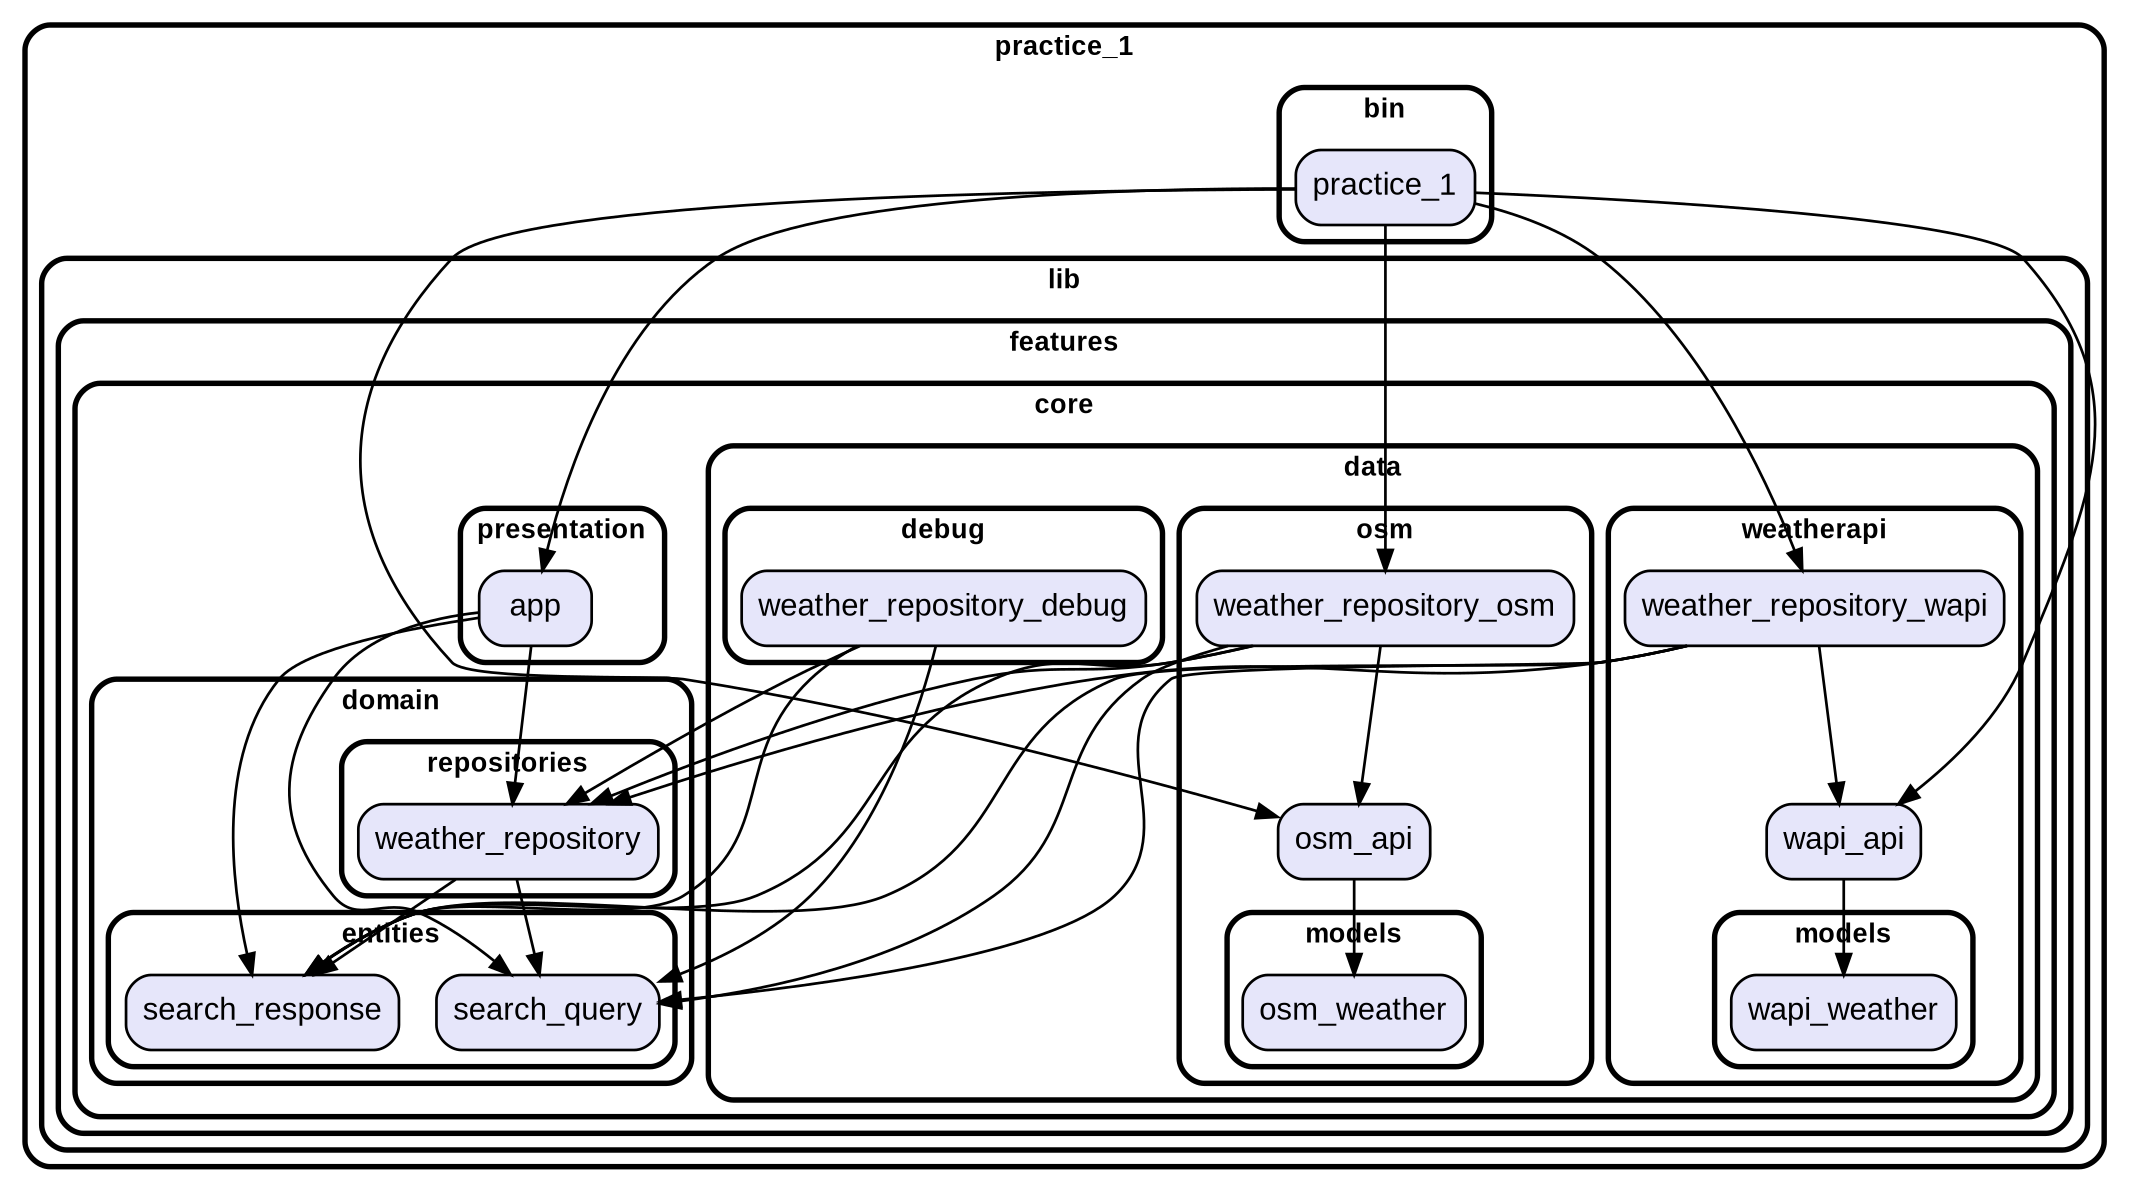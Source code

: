 digraph "" {
  graph [style=rounded fontname="Arial Black" fontsize=13 penwidth=2.6];
  node [shape=rect style="filled,rounded" fontname=Arial fontsize=15 fillcolor=Lavender penwidth=1.3];
  edge [penwidth=1.3];
  "/bin/practice_1.dart" [label="practice_1"];
  "/lib/features/core/data/osm/osm_api.dart" [label="osm_api"];
  "/lib/features/core/data/osm/models/osm_weather.dart" [label="osm_weather"];
  "/lib/features/core/data/osm/weather_repository_osm.dart" [label="weather_repository_osm"];
  "/lib/features/core/data/weatherapi/models/wapi_weather.dart" [label="wapi_weather"];
  "/lib/features/core/data/weatherapi/weather_repository_wapi.dart" [label="weather_repository_wapi"];
  "/lib/features/core/data/weatherapi/wapi_api.dart" [label="wapi_api"];
  "/lib/features/core/data/debug/weather_repository_debug.dart" [label="weather_repository_debug"];
  "/lib/features/core/domain/repositories/weather_repository.dart" [label="weather_repository"];
  "/lib/features/core/domain/entities/search_query.dart" [label="search_query"];
  "/lib/features/core/domain/entities/search_response.dart" [label="search_response"];
  "/lib/features/core/presentation/app.dart" [label="app"];
  subgraph "cluster~" {
    label="practice_1";
    subgraph "cluster~/bin" {
      label="bin";
      "/bin/practice_1.dart";
    }
    subgraph "cluster~/lib" {
      label="lib";
      subgraph "cluster~/lib/features" {
        label="features";
        subgraph "cluster~/lib/features/core" {
          label="core";
          subgraph "cluster~/lib/features/core/data" {
            label="data";
            subgraph "cluster~/lib/features/core/data/osm" {
              label="osm";
              "/lib/features/core/data/osm/osm_api.dart";
              "/lib/features/core/data/osm/weather_repository_osm.dart";
              subgraph "cluster~/lib/features/core/data/osm/models" {
                label="models";
                "/lib/features/core/data/osm/models/osm_weather.dart";
              }
            }
            subgraph "cluster~/lib/features/core/data/weatherapi" {
              label="weatherapi";
              "/lib/features/core/data/weatherapi/weather_repository_wapi.dart";
              "/lib/features/core/data/weatherapi/wapi_api.dart";
              subgraph "cluster~/lib/features/core/data/weatherapi/models" {
                label="models";
                "/lib/features/core/data/weatherapi/models/wapi_weather.dart";
              }
            }
            subgraph "cluster~/lib/features/core/data/debug" {
              label="debug";
              "/lib/features/core/data/debug/weather_repository_debug.dart";
            }
          }
          subgraph "cluster~/lib/features/core/domain" {
            label="domain";
            subgraph "cluster~/lib/features/core/domain/repositories" {
              label="repositories";
              "/lib/features/core/domain/repositories/weather_repository.dart";
            }
            subgraph "cluster~/lib/features/core/domain/entities" {
              label="entities";
              "/lib/features/core/domain/entities/search_query.dart";
              "/lib/features/core/domain/entities/search_response.dart";
            }
          }
          subgraph "cluster~/lib/features/core/presentation" {
            label="presentation";
            "/lib/features/core/presentation/app.dart";
          }
        }
      }
    }
  }
  "/bin/practice_1.dart" -> "/lib/features/core/data/osm/osm_api.dart";
  "/bin/practice_1.dart" -> "/lib/features/core/data/weatherapi/wapi_api.dart";
  "/bin/practice_1.dart" -> "/lib/features/core/data/weatherapi/weather_repository_wapi.dart";
  "/bin/practice_1.dart" -> "/lib/features/core/presentation/app.dart";
  "/bin/practice_1.dart" -> "/lib/features/core/data/osm/weather_repository_osm.dart";
  "/lib/features/core/data/osm/osm_api.dart" -> "/lib/features/core/data/osm/models/osm_weather.dart";
  "/lib/features/core/data/osm/weather_repository_osm.dart" -> "/lib/features/core/data/osm/osm_api.dart";
  "/lib/features/core/data/osm/weather_repository_osm.dart" -> "/lib/features/core/domain/entities/search_query.dart";
  "/lib/features/core/data/osm/weather_repository_osm.dart" -> "/lib/features/core/domain/entities/search_response.dart";
  "/lib/features/core/data/osm/weather_repository_osm.dart" -> "/lib/features/core/domain/repositories/weather_repository.dart";
  "/lib/features/core/data/weatherapi/weather_repository_wapi.dart" -> "/lib/features/core/data/weatherapi/wapi_api.dart";
  "/lib/features/core/data/weatherapi/weather_repository_wapi.dart" -> "/lib/features/core/domain/entities/search_query.dart";
  "/lib/features/core/data/weatherapi/weather_repository_wapi.dart" -> "/lib/features/core/domain/entities/search_response.dart";
  "/lib/features/core/data/weatherapi/weather_repository_wapi.dart" -> "/lib/features/core/domain/repositories/weather_repository.dart";
  "/lib/features/core/data/weatherapi/wapi_api.dart" -> "/lib/features/core/data/weatherapi/models/wapi_weather.dart";
  "/lib/features/core/data/debug/weather_repository_debug.dart" -> "/lib/features/core/domain/entities/search_query.dart";
  "/lib/features/core/data/debug/weather_repository_debug.dart" -> "/lib/features/core/domain/entities/search_response.dart";
  "/lib/features/core/data/debug/weather_repository_debug.dart" -> "/lib/features/core/domain/repositories/weather_repository.dart";
  "/lib/features/core/domain/repositories/weather_repository.dart" -> "/lib/features/core/domain/entities/search_query.dart";
  "/lib/features/core/domain/repositories/weather_repository.dart" -> "/lib/features/core/domain/entities/search_response.dart";
  "/lib/features/core/presentation/app.dart" -> "/lib/features/core/domain/entities/search_query.dart";
  "/lib/features/core/presentation/app.dart" -> "/lib/features/core/domain/entities/search_response.dart";
  "/lib/features/core/presentation/app.dart" -> "/lib/features/core/domain/repositories/weather_repository.dart";
}
